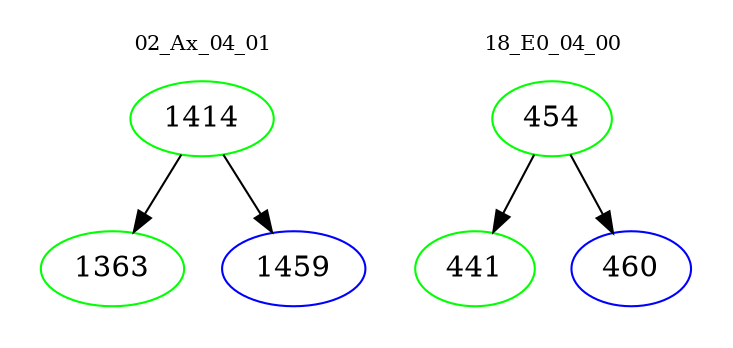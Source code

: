 digraph{
subgraph cluster_0 {
color = white
label = "02_Ax_04_01";
fontsize=10;
T0_1414 [label="1414", color="green"]
T0_1414 -> T0_1363 [color="black"]
T0_1363 [label="1363", color="green"]
T0_1414 -> T0_1459 [color="black"]
T0_1459 [label="1459", color="blue"]
}
subgraph cluster_1 {
color = white
label = "18_E0_04_00";
fontsize=10;
T1_454 [label="454", color="green"]
T1_454 -> T1_441 [color="black"]
T1_441 [label="441", color="green"]
T1_454 -> T1_460 [color="black"]
T1_460 [label="460", color="blue"]
}
}
